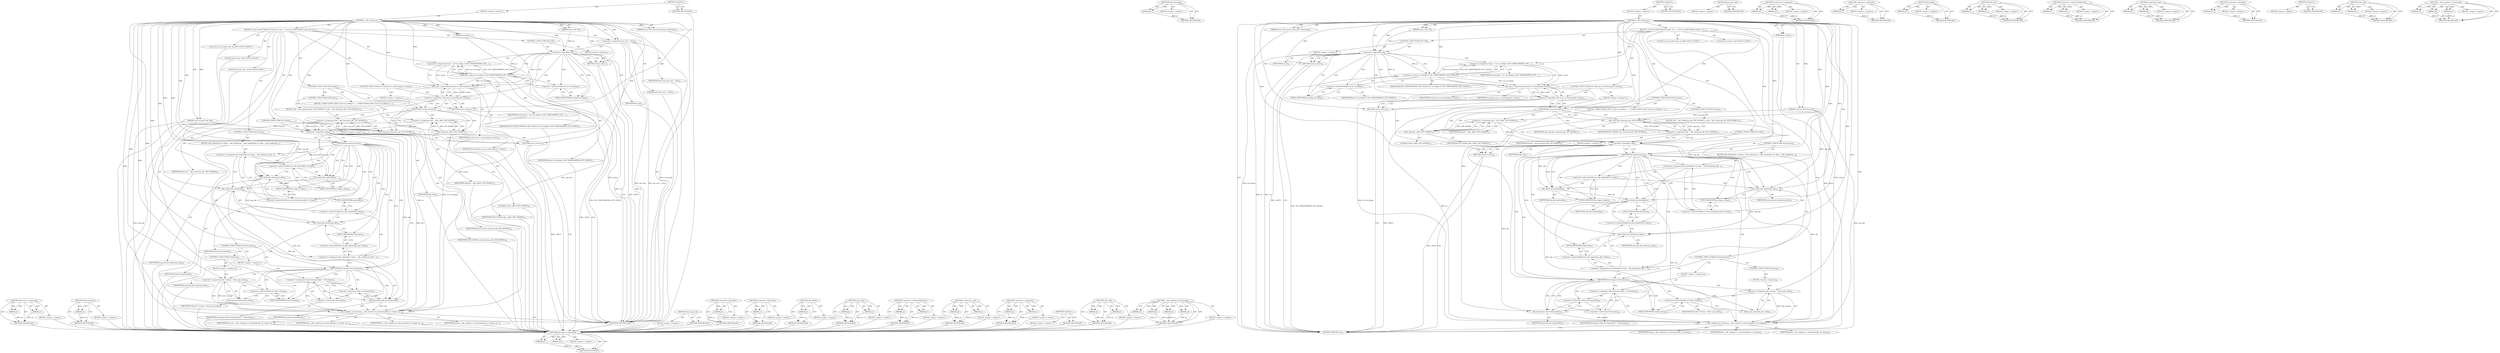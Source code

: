digraph "__skb_complete_tx_timestamp" {
vulnerable_140 [label=<(METHOD,skb_may_tx_timestamp)>];
vulnerable_141 [label=<(PARAM,p1)>];
vulnerable_142 [label=<(PARAM,p2)>];
vulnerable_143 [label=<(BLOCK,&lt;empty&gt;,&lt;empty&gt;)>];
vulnerable_144 [label=<(METHOD_RETURN,ANY)>];
vulnerable_163 [label=<(METHOD,skb_hwtstamps)>];
vulnerable_164 [label=<(PARAM,p1)>];
vulnerable_165 [label=<(BLOCK,&lt;empty&gt;,&lt;empty&gt;)>];
vulnerable_166 [label=<(METHOD_RETURN,ANY)>];
vulnerable_6 [label=<(METHOD,&lt;global&gt;)<SUB>1</SUB>>];
vulnerable_7 [label=<(BLOCK,&lt;empty&gt;,&lt;empty&gt;)<SUB>1</SUB>>];
vulnerable_8 [label=<(METHOD,__skb_tstamp_tx)<SUB>1</SUB>>];
vulnerable_9 [label=<(PARAM,struct sk_buff *orig_skb)<SUB>1</SUB>>];
vulnerable_10 [label=<(PARAM,struct skb_shared_hwtstamps *hwtstamps)<SUB>2</SUB>>];
vulnerable_11 [label=<(PARAM,struct sock *sk)<SUB>3</SUB>>];
vulnerable_12 [label=<(PARAM,int tstype)<SUB>3</SUB>>];
vulnerable_13 [label=<(BLOCK,{
 	struct sk_buff *skb;
	bool tsonly;
 
 	if (...,{
 	struct sk_buff *skb;
	bool tsonly;
 
 	if (...)<SUB>4</SUB>>];
vulnerable_14 [label="<(LOCAL,struct sk_buff* skb: sk_buff*)<SUB>5</SUB>>"];
vulnerable_15 [label="<(LOCAL,bool tsonly: bool)<SUB>6</SUB>>"];
vulnerable_16 [label=<(CONTROL_STRUCTURE,IF,if (!sk))<SUB>8</SUB>>];
vulnerable_17 [label=<(&lt;operator&gt;.logicalNot,!sk)<SUB>8</SUB>>];
vulnerable_18 [label=<(IDENTIFIER,sk,!sk)<SUB>8</SUB>>];
vulnerable_19 [label=<(BLOCK,&lt;empty&gt;,&lt;empty&gt;)<SUB>9</SUB>>];
vulnerable_20 [label=<(RETURN,return;,return;)<SUB>9</SUB>>];
vulnerable_21 [label=<(&lt;operator&gt;.assignment,tsonly = sk-&gt;sk_tsflags &amp; SOF_TIMESTAMPING_OPT_...)<SUB>11</SUB>>];
vulnerable_22 [label=<(IDENTIFIER,tsonly,tsonly = sk-&gt;sk_tsflags &amp; SOF_TIMESTAMPING_OPT_...)<SUB>11</SUB>>];
vulnerable_23 [label=<(&lt;operator&gt;.and,sk-&gt;sk_tsflags &amp; SOF_TIMESTAMPING_OPT_TSONLY)<SUB>11</SUB>>];
vulnerable_24 [label=<(&lt;operator&gt;.indirectFieldAccess,sk-&gt;sk_tsflags)<SUB>11</SUB>>];
vulnerable_25 [label=<(IDENTIFIER,sk,sk-&gt;sk_tsflags &amp; SOF_TIMESTAMPING_OPT_TSONLY)<SUB>11</SUB>>];
vulnerable_26 [label=<(FIELD_IDENTIFIER,sk_tsflags,sk_tsflags)<SUB>11</SUB>>];
vulnerable_27 [label=<(IDENTIFIER,SOF_TIMESTAMPING_OPT_TSONLY,sk-&gt;sk_tsflags &amp; SOF_TIMESTAMPING_OPT_TSONLY)<SUB>11</SUB>>];
vulnerable_28 [label=<(CONTROL_STRUCTURE,IF,if (!skb_may_tx_timestamp(sk, tsonly)))<SUB>12</SUB>>];
vulnerable_29 [label=<(&lt;operator&gt;.logicalNot,!skb_may_tx_timestamp(sk, tsonly))<SUB>12</SUB>>];
vulnerable_30 [label=<(skb_may_tx_timestamp,skb_may_tx_timestamp(sk, tsonly))<SUB>12</SUB>>];
vulnerable_31 [label=<(IDENTIFIER,sk,skb_may_tx_timestamp(sk, tsonly))<SUB>12</SUB>>];
vulnerable_32 [label=<(IDENTIFIER,tsonly,skb_may_tx_timestamp(sk, tsonly))<SUB>12</SUB>>];
vulnerable_33 [label=<(BLOCK,&lt;empty&gt;,&lt;empty&gt;)<SUB>13</SUB>>];
vulnerable_34 [label=<(RETURN,return;,return;)<SUB>13</SUB>>];
vulnerable_35 [label=<(CONTROL_STRUCTURE,IF,if (tsonly))<SUB>15</SUB>>];
vulnerable_36 [label=<(IDENTIFIER,tsonly,if (tsonly))<SUB>15</SUB>>];
vulnerable_37 [label=<(BLOCK,{
 #ifdef CONFIG_INET
 		if ((sk-&gt;sk_tsflags &amp; ...,{
 #ifdef CONFIG_INET
 		if ((sk-&gt;sk_tsflags &amp; ...)<SUB>15</SUB>>];
vulnerable_38 [label=<(&lt;operator&gt;.assignment,skb = alloc_skb(0, GFP_ATOMIC))<SUB>23</SUB>>];
vulnerable_39 [label=<(IDENTIFIER,skb,skb = alloc_skb(0, GFP_ATOMIC))<SUB>23</SUB>>];
vulnerable_40 [label=<(alloc_skb,alloc_skb(0, GFP_ATOMIC))<SUB>23</SUB>>];
vulnerable_41 [label=<(LITERAL,0,alloc_skb(0, GFP_ATOMIC))<SUB>23</SUB>>];
vulnerable_42 [label=<(IDENTIFIER,GFP_ATOMIC,alloc_skb(0, GFP_ATOMIC))<SUB>23</SUB>>];
vulnerable_43 [label=<(CONTROL_STRUCTURE,ELSE,else)<SUB>24</SUB>>];
vulnerable_44 [label=<(BLOCK,{
		skb = skb_clone(orig_skb, GFP_ATOMIC);
	},{
		skb = skb_clone(orig_skb, GFP_ATOMIC);
	})<SUB>24</SUB>>];
vulnerable_45 [label=<(&lt;operator&gt;.assignment,skb = skb_clone(orig_skb, GFP_ATOMIC))<SUB>25</SUB>>];
vulnerable_46 [label=<(IDENTIFIER,skb,skb = skb_clone(orig_skb, GFP_ATOMIC))<SUB>25</SUB>>];
vulnerable_47 [label=<(skb_clone,skb_clone(orig_skb, GFP_ATOMIC))<SUB>25</SUB>>];
vulnerable_48 [label=<(IDENTIFIER,orig_skb,skb_clone(orig_skb, GFP_ATOMIC))<SUB>25</SUB>>];
vulnerable_49 [label=<(IDENTIFIER,GFP_ATOMIC,skb_clone(orig_skb, GFP_ATOMIC))<SUB>25</SUB>>];
vulnerable_50 [label=<(CONTROL_STRUCTURE,IF,if (!skb))<SUB>27</SUB>>];
vulnerable_51 [label=<(&lt;operator&gt;.logicalNot,!skb)<SUB>27</SUB>>];
vulnerable_52 [label=<(IDENTIFIER,skb,!skb)<SUB>27</SUB>>];
vulnerable_53 [label=<(BLOCK,&lt;empty&gt;,&lt;empty&gt;)<SUB>28</SUB>>];
vulnerable_54 [label=<(RETURN,return;,return;)<SUB>28</SUB>>];
vulnerable_55 [label=<(CONTROL_STRUCTURE,IF,if (tsonly))<SUB>30</SUB>>];
vulnerable_56 [label=<(IDENTIFIER,tsonly,if (tsonly))<SUB>30</SUB>>];
vulnerable_57 [label=<(BLOCK,{
		skb_shinfo(skb)-&gt;tx_flags = skb_shinfo(orig...,{
		skb_shinfo(skb)-&gt;tx_flags = skb_shinfo(orig...)<SUB>30</SUB>>];
vulnerable_58 [label=<(&lt;operator&gt;.assignment,skb_shinfo(skb)-&gt;tx_flags = skb_shinfo(orig_skb...)<SUB>31</SUB>>];
vulnerable_59 [label=<(&lt;operator&gt;.indirectFieldAccess,skb_shinfo(skb)-&gt;tx_flags)<SUB>31</SUB>>];
vulnerable_60 [label=<(skb_shinfo,skb_shinfo(skb))<SUB>31</SUB>>];
vulnerable_61 [label=<(IDENTIFIER,skb,skb_shinfo(skb))<SUB>31</SUB>>];
vulnerable_62 [label=<(FIELD_IDENTIFIER,tx_flags,tx_flags)<SUB>31</SUB>>];
vulnerable_63 [label=<(&lt;operator&gt;.indirectFieldAccess,skb_shinfo(orig_skb)-&gt;tx_flags)<SUB>31</SUB>>];
vulnerable_64 [label=<(skb_shinfo,skb_shinfo(orig_skb))<SUB>31</SUB>>];
vulnerable_65 [label=<(IDENTIFIER,orig_skb,skb_shinfo(orig_skb))<SUB>31</SUB>>];
vulnerable_66 [label=<(FIELD_IDENTIFIER,tx_flags,tx_flags)<SUB>31</SUB>>];
vulnerable_67 [label=<(&lt;operator&gt;.assignment,skb_shinfo(skb)-&gt;tskey = skb_shinfo(orig_skb)-&gt;...)<SUB>32</SUB>>];
vulnerable_68 [label=<(&lt;operator&gt;.indirectFieldAccess,skb_shinfo(skb)-&gt;tskey)<SUB>32</SUB>>];
vulnerable_69 [label=<(skb_shinfo,skb_shinfo(skb))<SUB>32</SUB>>];
vulnerable_70 [label=<(IDENTIFIER,skb,skb_shinfo(skb))<SUB>32</SUB>>];
vulnerable_71 [label=<(FIELD_IDENTIFIER,tskey,tskey)<SUB>32</SUB>>];
vulnerable_72 [label=<(&lt;operator&gt;.indirectFieldAccess,skb_shinfo(orig_skb)-&gt;tskey)<SUB>32</SUB>>];
vulnerable_73 [label=<(skb_shinfo,skb_shinfo(orig_skb))<SUB>32</SUB>>];
vulnerable_74 [label=<(IDENTIFIER,orig_skb,skb_shinfo(orig_skb))<SUB>32</SUB>>];
vulnerable_75 [label=<(FIELD_IDENTIFIER,tskey,tskey)<SUB>32</SUB>>];
vulnerable_76 [label=<(CONTROL_STRUCTURE,IF,if (hwtstamps))<SUB>35</SUB>>];
vulnerable_77 [label=<(IDENTIFIER,hwtstamps,if (hwtstamps))<SUB>35</SUB>>];
vulnerable_78 [label=<(BLOCK,&lt;empty&gt;,&lt;empty&gt;)<SUB>36</SUB>>];
vulnerable_79 [label=<(&lt;operator&gt;.assignment,*skb_hwtstamps(skb) = *hwtstamps)<SUB>36</SUB>>];
vulnerable_80 [label=<(&lt;operator&gt;.indirection,*skb_hwtstamps(skb))<SUB>36</SUB>>];
vulnerable_81 [label=<(skb_hwtstamps,skb_hwtstamps(skb))<SUB>36</SUB>>];
vulnerable_82 [label=<(IDENTIFIER,skb,skb_hwtstamps(skb))<SUB>36</SUB>>];
vulnerable_83 [label=<(&lt;operator&gt;.indirection,*hwtstamps)<SUB>36</SUB>>];
vulnerable_84 [label=<(IDENTIFIER,hwtstamps,*skb_hwtstamps(skb) = *hwtstamps)<SUB>36</SUB>>];
vulnerable_85 [label=<(CONTROL_STRUCTURE,ELSE,else)<SUB>38</SUB>>];
vulnerable_86 [label=<(BLOCK,&lt;empty&gt;,&lt;empty&gt;)<SUB>38</SUB>>];
vulnerable_87 [label=<(&lt;operator&gt;.assignment,skb-&gt;tstamp = ktime_get_real())<SUB>38</SUB>>];
vulnerable_88 [label=<(&lt;operator&gt;.indirectFieldAccess,skb-&gt;tstamp)<SUB>38</SUB>>];
vulnerable_89 [label=<(IDENTIFIER,skb,skb-&gt;tstamp = ktime_get_real())<SUB>38</SUB>>];
vulnerable_90 [label=<(FIELD_IDENTIFIER,tstamp,tstamp)<SUB>38</SUB>>];
vulnerable_91 [label=<(ktime_get_real,ktime_get_real())<SUB>38</SUB>>];
vulnerable_92 [label=<(__skb_complete_tx_timestamp,__skb_complete_tx_timestamp(skb, sk, tstype))<SUB>40</SUB>>];
vulnerable_93 [label=<(IDENTIFIER,skb,__skb_complete_tx_timestamp(skb, sk, tstype))<SUB>40</SUB>>];
vulnerable_94 [label=<(IDENTIFIER,sk,__skb_complete_tx_timestamp(skb, sk, tstype))<SUB>40</SUB>>];
vulnerable_95 [label=<(IDENTIFIER,tstype,__skb_complete_tx_timestamp(skb, sk, tstype))<SUB>40</SUB>>];
vulnerable_96 [label=<(METHOD_RETURN,void)<SUB>1</SUB>>];
vulnerable_98 [label=<(METHOD_RETURN,ANY)<SUB>1</SUB>>];
vulnerable_167 [label=<(METHOD,ktime_get_real)>];
vulnerable_168 [label=<(BLOCK,&lt;empty&gt;,&lt;empty&gt;)>];
vulnerable_169 [label=<(METHOD_RETURN,ANY)>];
vulnerable_125 [label=<(METHOD,&lt;operator&gt;.assignment)>];
vulnerable_126 [label=<(PARAM,p1)>];
vulnerable_127 [label=<(PARAM,p2)>];
vulnerable_128 [label=<(BLOCK,&lt;empty&gt;,&lt;empty&gt;)>];
vulnerable_129 [label=<(METHOD_RETURN,ANY)>];
vulnerable_159 [label=<(METHOD,&lt;operator&gt;.indirection)>];
vulnerable_160 [label=<(PARAM,p1)>];
vulnerable_161 [label=<(BLOCK,&lt;empty&gt;,&lt;empty&gt;)>];
vulnerable_162 [label=<(METHOD_RETURN,ANY)>];
vulnerable_155 [label=<(METHOD,skb_shinfo)>];
vulnerable_156 [label=<(PARAM,p1)>];
vulnerable_157 [label=<(BLOCK,&lt;empty&gt;,&lt;empty&gt;)>];
vulnerable_158 [label=<(METHOD_RETURN,ANY)>];
vulnerable_150 [label=<(METHOD,skb_clone)>];
vulnerable_151 [label=<(PARAM,p1)>];
vulnerable_152 [label=<(PARAM,p2)>];
vulnerable_153 [label=<(BLOCK,&lt;empty&gt;,&lt;empty&gt;)>];
vulnerable_154 [label=<(METHOD_RETURN,ANY)>];
vulnerable_135 [label=<(METHOD,&lt;operator&gt;.indirectFieldAccess)>];
vulnerable_136 [label=<(PARAM,p1)>];
vulnerable_137 [label=<(PARAM,p2)>];
vulnerable_138 [label=<(BLOCK,&lt;empty&gt;,&lt;empty&gt;)>];
vulnerable_139 [label=<(METHOD_RETURN,ANY)>];
vulnerable_130 [label=<(METHOD,&lt;operator&gt;.and)>];
vulnerable_131 [label=<(PARAM,p1)>];
vulnerable_132 [label=<(PARAM,p2)>];
vulnerable_133 [label=<(BLOCK,&lt;empty&gt;,&lt;empty&gt;)>];
vulnerable_134 [label=<(METHOD_RETURN,ANY)>];
vulnerable_121 [label=<(METHOD,&lt;operator&gt;.logicalNot)>];
vulnerable_122 [label=<(PARAM,p1)>];
vulnerable_123 [label=<(BLOCK,&lt;empty&gt;,&lt;empty&gt;)>];
vulnerable_124 [label=<(METHOD_RETURN,ANY)>];
vulnerable_115 [label=<(METHOD,&lt;global&gt;)<SUB>1</SUB>>];
vulnerable_116 [label=<(BLOCK,&lt;empty&gt;,&lt;empty&gt;)>];
vulnerable_117 [label=<(METHOD_RETURN,ANY)>];
vulnerable_145 [label=<(METHOD,alloc_skb)>];
vulnerable_146 [label=<(PARAM,p1)>];
vulnerable_147 [label=<(PARAM,p2)>];
vulnerable_148 [label=<(BLOCK,&lt;empty&gt;,&lt;empty&gt;)>];
vulnerable_149 [label=<(METHOD_RETURN,ANY)>];
vulnerable_170 [label=<(METHOD,__skb_complete_tx_timestamp)>];
vulnerable_171 [label=<(PARAM,p1)>];
vulnerable_172 [label=<(PARAM,p2)>];
vulnerable_173 [label=<(PARAM,p3)>];
vulnerable_174 [label=<(BLOCK,&lt;empty&gt;,&lt;empty&gt;)>];
vulnerable_175 [label=<(METHOD_RETURN,ANY)>];
fixed_145 [label=<(METHOD,skb_may_tx_timestamp)>];
fixed_146 [label=<(PARAM,p1)>];
fixed_147 [label=<(PARAM,p2)>];
fixed_148 [label=<(BLOCK,&lt;empty&gt;,&lt;empty&gt;)>];
fixed_149 [label=<(METHOD_RETURN,ANY)>];
fixed_168 [label=<(METHOD,skb_hwtstamps)>];
fixed_169 [label=<(PARAM,p1)>];
fixed_170 [label=<(BLOCK,&lt;empty&gt;,&lt;empty&gt;)>];
fixed_171 [label=<(METHOD_RETURN,ANY)>];
fixed_6 [label=<(METHOD,&lt;global&gt;)<SUB>1</SUB>>];
fixed_7 [label=<(BLOCK,&lt;empty&gt;,&lt;empty&gt;)<SUB>1</SUB>>];
fixed_8 [label=<(METHOD,__skb_tstamp_tx)<SUB>1</SUB>>];
fixed_9 [label=<(PARAM,struct sk_buff *orig_skb)<SUB>1</SUB>>];
fixed_10 [label=<(PARAM,struct skb_shared_hwtstamps *hwtstamps)<SUB>2</SUB>>];
fixed_11 [label=<(PARAM,struct sock *sk)<SUB>3</SUB>>];
fixed_12 [label=<(PARAM,int tstype)<SUB>3</SUB>>];
fixed_13 [label=<(BLOCK,{
 	struct sk_buff *skb;
	bool tsonly, opt_stat...,{
 	struct sk_buff *skb;
	bool tsonly, opt_stat...)<SUB>4</SUB>>];
fixed_14 [label="<(LOCAL,struct sk_buff* skb: sk_buff*)<SUB>5</SUB>>"];
fixed_15 [label="<(LOCAL,bool tsonly: bool)<SUB>6</SUB>>"];
fixed_16 [label="<(LOCAL,bool opt_stats: bool)<SUB>6</SUB>>"];
fixed_17 [label=<(&lt;operator&gt;.assignment,opt_stats = false)<SUB>6</SUB>>];
fixed_18 [label=<(IDENTIFIER,opt_stats,opt_stats = false)<SUB>6</SUB>>];
fixed_19 [label=<(LITERAL,false,opt_stats = false)<SUB>6</SUB>>];
fixed_20 [label=<(CONTROL_STRUCTURE,IF,if (!sk))<SUB>8</SUB>>];
fixed_21 [label=<(&lt;operator&gt;.logicalNot,!sk)<SUB>8</SUB>>];
fixed_22 [label=<(IDENTIFIER,sk,!sk)<SUB>8</SUB>>];
fixed_23 [label=<(BLOCK,&lt;empty&gt;,&lt;empty&gt;)<SUB>9</SUB>>];
fixed_24 [label=<(RETURN,return;,return;)<SUB>9</SUB>>];
fixed_25 [label=<(&lt;operator&gt;.assignment,tsonly = sk-&gt;sk_tsflags &amp; SOF_TIMESTAMPING_OPT_...)<SUB>11</SUB>>];
fixed_26 [label=<(IDENTIFIER,tsonly,tsonly = sk-&gt;sk_tsflags &amp; SOF_TIMESTAMPING_OPT_...)<SUB>11</SUB>>];
fixed_27 [label=<(&lt;operator&gt;.and,sk-&gt;sk_tsflags &amp; SOF_TIMESTAMPING_OPT_TSONLY)<SUB>11</SUB>>];
fixed_28 [label=<(&lt;operator&gt;.indirectFieldAccess,sk-&gt;sk_tsflags)<SUB>11</SUB>>];
fixed_29 [label=<(IDENTIFIER,sk,sk-&gt;sk_tsflags &amp; SOF_TIMESTAMPING_OPT_TSONLY)<SUB>11</SUB>>];
fixed_30 [label=<(FIELD_IDENTIFIER,sk_tsflags,sk_tsflags)<SUB>11</SUB>>];
fixed_31 [label=<(IDENTIFIER,SOF_TIMESTAMPING_OPT_TSONLY,sk-&gt;sk_tsflags &amp; SOF_TIMESTAMPING_OPT_TSONLY)<SUB>11</SUB>>];
fixed_32 [label=<(CONTROL_STRUCTURE,IF,if (!skb_may_tx_timestamp(sk, tsonly)))<SUB>12</SUB>>];
fixed_33 [label=<(&lt;operator&gt;.logicalNot,!skb_may_tx_timestamp(sk, tsonly))<SUB>12</SUB>>];
fixed_34 [label=<(skb_may_tx_timestamp,skb_may_tx_timestamp(sk, tsonly))<SUB>12</SUB>>];
fixed_35 [label=<(IDENTIFIER,sk,skb_may_tx_timestamp(sk, tsonly))<SUB>12</SUB>>];
fixed_36 [label=<(IDENTIFIER,tsonly,skb_may_tx_timestamp(sk, tsonly))<SUB>12</SUB>>];
fixed_37 [label=<(BLOCK,&lt;empty&gt;,&lt;empty&gt;)<SUB>13</SUB>>];
fixed_38 [label=<(RETURN,return;,return;)<SUB>13</SUB>>];
fixed_39 [label=<(CONTROL_STRUCTURE,IF,if (tsonly))<SUB>15</SUB>>];
fixed_40 [label=<(IDENTIFIER,tsonly,if (tsonly))<SUB>15</SUB>>];
fixed_41 [label=<(BLOCK,{
 #ifdef CONFIG_INET
 		if ((sk-&gt;sk_tsflags &amp; ...,{
 #ifdef CONFIG_INET
 		if ((sk-&gt;sk_tsflags &amp; ...)<SUB>15</SUB>>];
fixed_42 [label=<(&lt;operator&gt;.assignment,skb = alloc_skb(0, GFP_ATOMIC))<SUB>24</SUB>>];
fixed_43 [label=<(IDENTIFIER,skb,skb = alloc_skb(0, GFP_ATOMIC))<SUB>24</SUB>>];
fixed_44 [label=<(alloc_skb,alloc_skb(0, GFP_ATOMIC))<SUB>24</SUB>>];
fixed_45 [label=<(LITERAL,0,alloc_skb(0, GFP_ATOMIC))<SUB>24</SUB>>];
fixed_46 [label=<(IDENTIFIER,GFP_ATOMIC,alloc_skb(0, GFP_ATOMIC))<SUB>24</SUB>>];
fixed_47 [label=<(CONTROL_STRUCTURE,ELSE,else)<SUB>25</SUB>>];
fixed_48 [label=<(BLOCK,{
		skb = skb_clone(orig_skb, GFP_ATOMIC);
	},{
		skb = skb_clone(orig_skb, GFP_ATOMIC);
	})<SUB>25</SUB>>];
fixed_49 [label=<(&lt;operator&gt;.assignment,skb = skb_clone(orig_skb, GFP_ATOMIC))<SUB>26</SUB>>];
fixed_50 [label=<(IDENTIFIER,skb,skb = skb_clone(orig_skb, GFP_ATOMIC))<SUB>26</SUB>>];
fixed_51 [label=<(skb_clone,skb_clone(orig_skb, GFP_ATOMIC))<SUB>26</SUB>>];
fixed_52 [label=<(IDENTIFIER,orig_skb,skb_clone(orig_skb, GFP_ATOMIC))<SUB>26</SUB>>];
fixed_53 [label=<(IDENTIFIER,GFP_ATOMIC,skb_clone(orig_skb, GFP_ATOMIC))<SUB>26</SUB>>];
fixed_54 [label=<(CONTROL_STRUCTURE,IF,if (!skb))<SUB>28</SUB>>];
fixed_55 [label=<(&lt;operator&gt;.logicalNot,!skb)<SUB>28</SUB>>];
fixed_56 [label=<(IDENTIFIER,skb,!skb)<SUB>28</SUB>>];
fixed_57 [label=<(BLOCK,&lt;empty&gt;,&lt;empty&gt;)<SUB>29</SUB>>];
fixed_58 [label=<(RETURN,return;,return;)<SUB>29</SUB>>];
fixed_59 [label=<(CONTROL_STRUCTURE,IF,if (tsonly))<SUB>31</SUB>>];
fixed_60 [label=<(IDENTIFIER,tsonly,if (tsonly))<SUB>31</SUB>>];
fixed_61 [label=<(BLOCK,{
		skb_shinfo(skb)-&gt;tx_flags = skb_shinfo(orig...,{
		skb_shinfo(skb)-&gt;tx_flags = skb_shinfo(orig...)<SUB>31</SUB>>];
fixed_62 [label=<(&lt;operator&gt;.assignment,skb_shinfo(skb)-&gt;tx_flags = skb_shinfo(orig_skb...)<SUB>32</SUB>>];
fixed_63 [label=<(&lt;operator&gt;.indirectFieldAccess,skb_shinfo(skb)-&gt;tx_flags)<SUB>32</SUB>>];
fixed_64 [label=<(skb_shinfo,skb_shinfo(skb))<SUB>32</SUB>>];
fixed_65 [label=<(IDENTIFIER,skb,skb_shinfo(skb))<SUB>32</SUB>>];
fixed_66 [label=<(FIELD_IDENTIFIER,tx_flags,tx_flags)<SUB>32</SUB>>];
fixed_67 [label=<(&lt;operator&gt;.indirectFieldAccess,skb_shinfo(orig_skb)-&gt;tx_flags)<SUB>32</SUB>>];
fixed_68 [label=<(skb_shinfo,skb_shinfo(orig_skb))<SUB>32</SUB>>];
fixed_69 [label=<(IDENTIFIER,orig_skb,skb_shinfo(orig_skb))<SUB>32</SUB>>];
fixed_70 [label=<(FIELD_IDENTIFIER,tx_flags,tx_flags)<SUB>32</SUB>>];
fixed_71 [label=<(&lt;operator&gt;.assignment,skb_shinfo(skb)-&gt;tskey = skb_shinfo(orig_skb)-&gt;...)<SUB>33</SUB>>];
fixed_72 [label=<(&lt;operator&gt;.indirectFieldAccess,skb_shinfo(skb)-&gt;tskey)<SUB>33</SUB>>];
fixed_73 [label=<(skb_shinfo,skb_shinfo(skb))<SUB>33</SUB>>];
fixed_74 [label=<(IDENTIFIER,skb,skb_shinfo(skb))<SUB>33</SUB>>];
fixed_75 [label=<(FIELD_IDENTIFIER,tskey,tskey)<SUB>33</SUB>>];
fixed_76 [label=<(&lt;operator&gt;.indirectFieldAccess,skb_shinfo(orig_skb)-&gt;tskey)<SUB>33</SUB>>];
fixed_77 [label=<(skb_shinfo,skb_shinfo(orig_skb))<SUB>33</SUB>>];
fixed_78 [label=<(IDENTIFIER,orig_skb,skb_shinfo(orig_skb))<SUB>33</SUB>>];
fixed_79 [label=<(FIELD_IDENTIFIER,tskey,tskey)<SUB>33</SUB>>];
fixed_80 [label=<(CONTROL_STRUCTURE,IF,if (hwtstamps))<SUB>36</SUB>>];
fixed_81 [label=<(IDENTIFIER,hwtstamps,if (hwtstamps))<SUB>36</SUB>>];
fixed_82 [label=<(BLOCK,&lt;empty&gt;,&lt;empty&gt;)<SUB>37</SUB>>];
fixed_83 [label=<(&lt;operator&gt;.assignment,*skb_hwtstamps(skb) = *hwtstamps)<SUB>37</SUB>>];
fixed_84 [label=<(&lt;operator&gt;.indirection,*skb_hwtstamps(skb))<SUB>37</SUB>>];
fixed_85 [label=<(skb_hwtstamps,skb_hwtstamps(skb))<SUB>37</SUB>>];
fixed_86 [label=<(IDENTIFIER,skb,skb_hwtstamps(skb))<SUB>37</SUB>>];
fixed_87 [label=<(&lt;operator&gt;.indirection,*hwtstamps)<SUB>37</SUB>>];
fixed_88 [label=<(IDENTIFIER,hwtstamps,*skb_hwtstamps(skb) = *hwtstamps)<SUB>37</SUB>>];
fixed_89 [label=<(CONTROL_STRUCTURE,ELSE,else)<SUB>39</SUB>>];
fixed_90 [label=<(BLOCK,&lt;empty&gt;,&lt;empty&gt;)<SUB>39</SUB>>];
fixed_91 [label=<(&lt;operator&gt;.assignment,skb-&gt;tstamp = ktime_get_real())<SUB>39</SUB>>];
fixed_92 [label=<(&lt;operator&gt;.indirectFieldAccess,skb-&gt;tstamp)<SUB>39</SUB>>];
fixed_93 [label=<(IDENTIFIER,skb,skb-&gt;tstamp = ktime_get_real())<SUB>39</SUB>>];
fixed_94 [label=<(FIELD_IDENTIFIER,tstamp,tstamp)<SUB>39</SUB>>];
fixed_95 [label=<(ktime_get_real,ktime_get_real())<SUB>39</SUB>>];
fixed_96 [label=<(__skb_complete_tx_timestamp,__skb_complete_tx_timestamp(skb, sk, tstype, op...)<SUB>41</SUB>>];
fixed_97 [label=<(IDENTIFIER,skb,__skb_complete_tx_timestamp(skb, sk, tstype, op...)<SUB>41</SUB>>];
fixed_98 [label=<(IDENTIFIER,sk,__skb_complete_tx_timestamp(skb, sk, tstype, op...)<SUB>41</SUB>>];
fixed_99 [label=<(IDENTIFIER,tstype,__skb_complete_tx_timestamp(skb, sk, tstype, op...)<SUB>41</SUB>>];
fixed_100 [label=<(IDENTIFIER,opt_stats,__skb_complete_tx_timestamp(skb, sk, tstype, op...)<SUB>41</SUB>>];
fixed_101 [label=<(METHOD_RETURN,void)<SUB>1</SUB>>];
fixed_103 [label=<(METHOD_RETURN,ANY)<SUB>1</SUB>>];
fixed_172 [label=<(METHOD,ktime_get_real)>];
fixed_173 [label=<(BLOCK,&lt;empty&gt;,&lt;empty&gt;)>];
fixed_174 [label=<(METHOD_RETURN,ANY)>];
fixed_131 [label=<(METHOD,&lt;operator&gt;.logicalNot)>];
fixed_132 [label=<(PARAM,p1)>];
fixed_133 [label=<(BLOCK,&lt;empty&gt;,&lt;empty&gt;)>];
fixed_134 [label=<(METHOD_RETURN,ANY)>];
fixed_164 [label=<(METHOD,&lt;operator&gt;.indirection)>];
fixed_165 [label=<(PARAM,p1)>];
fixed_166 [label=<(BLOCK,&lt;empty&gt;,&lt;empty&gt;)>];
fixed_167 [label=<(METHOD_RETURN,ANY)>];
fixed_160 [label=<(METHOD,skb_shinfo)>];
fixed_161 [label=<(PARAM,p1)>];
fixed_162 [label=<(BLOCK,&lt;empty&gt;,&lt;empty&gt;)>];
fixed_163 [label=<(METHOD_RETURN,ANY)>];
fixed_155 [label=<(METHOD,skb_clone)>];
fixed_156 [label=<(PARAM,p1)>];
fixed_157 [label=<(PARAM,p2)>];
fixed_158 [label=<(BLOCK,&lt;empty&gt;,&lt;empty&gt;)>];
fixed_159 [label=<(METHOD_RETURN,ANY)>];
fixed_140 [label=<(METHOD,&lt;operator&gt;.indirectFieldAccess)>];
fixed_141 [label=<(PARAM,p1)>];
fixed_142 [label=<(PARAM,p2)>];
fixed_143 [label=<(BLOCK,&lt;empty&gt;,&lt;empty&gt;)>];
fixed_144 [label=<(METHOD_RETURN,ANY)>];
fixed_135 [label=<(METHOD,&lt;operator&gt;.and)>];
fixed_136 [label=<(PARAM,p1)>];
fixed_137 [label=<(PARAM,p2)>];
fixed_138 [label=<(BLOCK,&lt;empty&gt;,&lt;empty&gt;)>];
fixed_139 [label=<(METHOD_RETURN,ANY)>];
fixed_126 [label=<(METHOD,&lt;operator&gt;.assignment)>];
fixed_127 [label=<(PARAM,p1)>];
fixed_128 [label=<(PARAM,p2)>];
fixed_129 [label=<(BLOCK,&lt;empty&gt;,&lt;empty&gt;)>];
fixed_130 [label=<(METHOD_RETURN,ANY)>];
fixed_120 [label=<(METHOD,&lt;global&gt;)<SUB>1</SUB>>];
fixed_121 [label=<(BLOCK,&lt;empty&gt;,&lt;empty&gt;)>];
fixed_122 [label=<(METHOD_RETURN,ANY)>];
fixed_150 [label=<(METHOD,alloc_skb)>];
fixed_151 [label=<(PARAM,p1)>];
fixed_152 [label=<(PARAM,p2)>];
fixed_153 [label=<(BLOCK,&lt;empty&gt;,&lt;empty&gt;)>];
fixed_154 [label=<(METHOD_RETURN,ANY)>];
fixed_175 [label=<(METHOD,__skb_complete_tx_timestamp)>];
fixed_176 [label=<(PARAM,p1)>];
fixed_177 [label=<(PARAM,p2)>];
fixed_178 [label=<(PARAM,p3)>];
fixed_179 [label=<(PARAM,p4)>];
fixed_180 [label=<(BLOCK,&lt;empty&gt;,&lt;empty&gt;)>];
fixed_181 [label=<(METHOD_RETURN,ANY)>];
vulnerable_140 -> vulnerable_141  [key=0, label="AST: "];
vulnerable_140 -> vulnerable_141  [key=1, label="DDG: "];
vulnerable_140 -> vulnerable_143  [key=0, label="AST: "];
vulnerable_140 -> vulnerable_142  [key=0, label="AST: "];
vulnerable_140 -> vulnerable_142  [key=1, label="DDG: "];
vulnerable_140 -> vulnerable_144  [key=0, label="AST: "];
vulnerable_140 -> vulnerable_144  [key=1, label="CFG: "];
vulnerable_141 -> vulnerable_144  [key=0, label="DDG: p1"];
vulnerable_142 -> vulnerable_144  [key=0, label="DDG: p2"];
vulnerable_163 -> vulnerable_164  [key=0, label="AST: "];
vulnerable_163 -> vulnerable_164  [key=1, label="DDG: "];
vulnerable_163 -> vulnerable_165  [key=0, label="AST: "];
vulnerable_163 -> vulnerable_166  [key=0, label="AST: "];
vulnerable_163 -> vulnerable_166  [key=1, label="CFG: "];
vulnerable_164 -> vulnerable_166  [key=0, label="DDG: p1"];
vulnerable_6 -> vulnerable_7  [key=0, label="AST: "];
vulnerable_6 -> vulnerable_98  [key=0, label="AST: "];
vulnerable_6 -> vulnerable_98  [key=1, label="CFG: "];
vulnerable_7 -> vulnerable_8  [key=0, label="AST: "];
vulnerable_8 -> vulnerable_9  [key=0, label="AST: "];
vulnerable_8 -> vulnerable_9  [key=1, label="DDG: "];
vulnerable_8 -> vulnerable_10  [key=0, label="AST: "];
vulnerable_8 -> vulnerable_10  [key=1, label="DDG: "];
vulnerable_8 -> vulnerable_11  [key=0, label="AST: "];
vulnerable_8 -> vulnerable_11  [key=1, label="DDG: "];
vulnerable_8 -> vulnerable_12  [key=0, label="AST: "];
vulnerable_8 -> vulnerable_12  [key=1, label="DDG: "];
vulnerable_8 -> vulnerable_13  [key=0, label="AST: "];
vulnerable_8 -> vulnerable_96  [key=0, label="AST: "];
vulnerable_8 -> vulnerable_17  [key=0, label="CFG: "];
vulnerable_8 -> vulnerable_17  [key=1, label="DDG: "];
vulnerable_8 -> vulnerable_36  [key=0, label="DDG: "];
vulnerable_8 -> vulnerable_56  [key=0, label="DDG: "];
vulnerable_8 -> vulnerable_77  [key=0, label="DDG: "];
vulnerable_8 -> vulnerable_92  [key=0, label="DDG: "];
vulnerable_8 -> vulnerable_20  [key=0, label="DDG: "];
vulnerable_8 -> vulnerable_23  [key=0, label="DDG: "];
vulnerable_8 -> vulnerable_34  [key=0, label="DDG: "];
vulnerable_8 -> vulnerable_51  [key=0, label="DDG: "];
vulnerable_8 -> vulnerable_54  [key=0, label="DDG: "];
vulnerable_8 -> vulnerable_30  [key=0, label="DDG: "];
vulnerable_8 -> vulnerable_87  [key=0, label="DDG: "];
vulnerable_8 -> vulnerable_40  [key=0, label="DDG: "];
vulnerable_8 -> vulnerable_47  [key=0, label="DDG: "];
vulnerable_8 -> vulnerable_60  [key=0, label="DDG: "];
vulnerable_8 -> vulnerable_64  [key=0, label="DDG: "];
vulnerable_8 -> vulnerable_69  [key=0, label="DDG: "];
vulnerable_8 -> vulnerable_73  [key=0, label="DDG: "];
vulnerable_8 -> vulnerable_81  [key=0, label="DDG: "];
vulnerable_9 -> vulnerable_96  [key=0, label="DDG: orig_skb"];
vulnerable_9 -> vulnerable_47  [key=0, label="DDG: orig_skb"];
vulnerable_9 -> vulnerable_64  [key=0, label="DDG: orig_skb"];
vulnerable_10 -> vulnerable_96  [key=0, label="DDG: hwtstamps"];
vulnerable_11 -> vulnerable_17  [key=0, label="DDG: sk"];
vulnerable_12 -> vulnerable_96  [key=0, label="DDG: tstype"];
vulnerable_12 -> vulnerable_92  [key=0, label="DDG: tstype"];
vulnerable_13 -> vulnerable_14  [key=0, label="AST: "];
vulnerable_13 -> vulnerable_15  [key=0, label="AST: "];
vulnerable_13 -> vulnerable_16  [key=0, label="AST: "];
vulnerable_13 -> vulnerable_21  [key=0, label="AST: "];
vulnerable_13 -> vulnerable_28  [key=0, label="AST: "];
vulnerable_13 -> vulnerable_35  [key=0, label="AST: "];
vulnerable_13 -> vulnerable_50  [key=0, label="AST: "];
vulnerable_13 -> vulnerable_55  [key=0, label="AST: "];
vulnerable_13 -> vulnerable_76  [key=0, label="AST: "];
vulnerable_13 -> vulnerable_92  [key=0, label="AST: "];
vulnerable_16 -> vulnerable_17  [key=0, label="AST: "];
vulnerable_16 -> vulnerable_19  [key=0, label="AST: "];
vulnerable_17 -> vulnerable_18  [key=0, label="AST: "];
vulnerable_17 -> vulnerable_20  [key=0, label="CFG: "];
vulnerable_17 -> vulnerable_20  [key=1, label="CDG: "];
vulnerable_17 -> vulnerable_26  [key=0, label="CFG: "];
vulnerable_17 -> vulnerable_26  [key=1, label="CDG: "];
vulnerable_17 -> vulnerable_96  [key=0, label="DDG: sk"];
vulnerable_17 -> vulnerable_96  [key=1, label="DDG: !sk"];
vulnerable_17 -> vulnerable_23  [key=0, label="DDG: sk"];
vulnerable_17 -> vulnerable_23  [key=1, label="CDG: "];
vulnerable_17 -> vulnerable_30  [key=0, label="DDG: sk"];
vulnerable_17 -> vulnerable_30  [key=1, label="CDG: "];
vulnerable_17 -> vulnerable_21  [key=0, label="CDG: "];
vulnerable_17 -> vulnerable_29  [key=0, label="CDG: "];
vulnerable_17 -> vulnerable_24  [key=0, label="CDG: "];
vulnerable_19 -> vulnerable_20  [key=0, label="AST: "];
vulnerable_20 -> vulnerable_96  [key=0, label="CFG: "];
vulnerable_20 -> vulnerable_96  [key=1, label="DDG: &lt;RET&gt;"];
vulnerable_21 -> vulnerable_22  [key=0, label="AST: "];
vulnerable_21 -> vulnerable_23  [key=0, label="AST: "];
vulnerable_21 -> vulnerable_30  [key=0, label="CFG: "];
vulnerable_21 -> vulnerable_30  [key=1, label="DDG: tsonly"];
vulnerable_23 -> vulnerable_24  [key=0, label="AST: "];
vulnerable_23 -> vulnerable_27  [key=0, label="AST: "];
vulnerable_23 -> vulnerable_21  [key=0, label="CFG: "];
vulnerable_23 -> vulnerable_21  [key=1, label="DDG: sk-&gt;sk_tsflags"];
vulnerable_23 -> vulnerable_21  [key=2, label="DDG: SOF_TIMESTAMPING_OPT_TSONLY"];
vulnerable_23 -> vulnerable_96  [key=0, label="DDG: SOF_TIMESTAMPING_OPT_TSONLY"];
vulnerable_23 -> vulnerable_92  [key=0, label="DDG: sk-&gt;sk_tsflags"];
vulnerable_23 -> vulnerable_30  [key=0, label="DDG: sk-&gt;sk_tsflags"];
vulnerable_24 -> vulnerable_25  [key=0, label="AST: "];
vulnerable_24 -> vulnerable_26  [key=0, label="AST: "];
vulnerable_24 -> vulnerable_23  [key=0, label="CFG: "];
vulnerable_26 -> vulnerable_24  [key=0, label="CFG: "];
vulnerable_28 -> vulnerable_29  [key=0, label="AST: "];
vulnerable_28 -> vulnerable_33  [key=0, label="AST: "];
vulnerable_29 -> vulnerable_30  [key=0, label="AST: "];
vulnerable_29 -> vulnerable_34  [key=0, label="CFG: "];
vulnerable_29 -> vulnerable_34  [key=1, label="CDG: "];
vulnerable_29 -> vulnerable_36  [key=0, label="CFG: "];
vulnerable_29 -> vulnerable_36  [key=1, label="CDG: "];
vulnerable_29 -> vulnerable_51  [key=0, label="CDG: "];
vulnerable_30 -> vulnerable_31  [key=0, label="AST: "];
vulnerable_30 -> vulnerable_32  [key=0, label="AST: "];
vulnerable_30 -> vulnerable_29  [key=0, label="CFG: "];
vulnerable_30 -> vulnerable_29  [key=1, label="DDG: sk"];
vulnerable_30 -> vulnerable_29  [key=2, label="DDG: tsonly"];
vulnerable_30 -> vulnerable_92  [key=0, label="DDG: sk"];
vulnerable_33 -> vulnerable_34  [key=0, label="AST: "];
vulnerable_34 -> vulnerable_96  [key=0, label="CFG: "];
vulnerable_34 -> vulnerable_96  [key=1, label="DDG: &lt;RET&gt;"];
vulnerable_35 -> vulnerable_36  [key=0, label="AST: "];
vulnerable_35 -> vulnerable_37  [key=0, label="AST: "];
vulnerable_35 -> vulnerable_43  [key=0, label="AST: "];
vulnerable_36 -> vulnerable_40  [key=0, label="CFG: "];
vulnerable_36 -> vulnerable_40  [key=1, label="CDG: "];
vulnerable_36 -> vulnerable_47  [key=0, label="CFG: "];
vulnerable_36 -> vulnerable_47  [key=1, label="CDG: "];
vulnerable_36 -> vulnerable_38  [key=0, label="CDG: "];
vulnerable_36 -> vulnerable_45  [key=0, label="CDG: "];
vulnerable_37 -> vulnerable_38  [key=0, label="AST: "];
vulnerable_38 -> vulnerable_39  [key=0, label="AST: "];
vulnerable_38 -> vulnerable_40  [key=0, label="AST: "];
vulnerable_38 -> vulnerable_51  [key=0, label="CFG: "];
vulnerable_38 -> vulnerable_51  [key=1, label="DDG: skb"];
vulnerable_40 -> vulnerable_41  [key=0, label="AST: "];
vulnerable_40 -> vulnerable_42  [key=0, label="AST: "];
vulnerable_40 -> vulnerable_38  [key=0, label="CFG: "];
vulnerable_40 -> vulnerable_38  [key=1, label="DDG: 0"];
vulnerable_40 -> vulnerable_38  [key=2, label="DDG: GFP_ATOMIC"];
vulnerable_43 -> vulnerable_44  [key=0, label="AST: "];
vulnerable_44 -> vulnerable_45  [key=0, label="AST: "];
vulnerable_45 -> vulnerable_46  [key=0, label="AST: "];
vulnerable_45 -> vulnerable_47  [key=0, label="AST: "];
vulnerable_45 -> vulnerable_51  [key=0, label="CFG: "];
vulnerable_45 -> vulnerable_51  [key=1, label="DDG: skb"];
vulnerable_47 -> vulnerable_48  [key=0, label="AST: "];
vulnerable_47 -> vulnerable_49  [key=0, label="AST: "];
vulnerable_47 -> vulnerable_45  [key=0, label="CFG: "];
vulnerable_47 -> vulnerable_45  [key=1, label="DDG: orig_skb"];
vulnerable_47 -> vulnerable_45  [key=2, label="DDG: GFP_ATOMIC"];
vulnerable_47 -> vulnerable_64  [key=0, label="DDG: orig_skb"];
vulnerable_50 -> vulnerable_51  [key=0, label="AST: "];
vulnerable_50 -> vulnerable_53  [key=0, label="AST: "];
vulnerable_51 -> vulnerable_52  [key=0, label="AST: "];
vulnerable_51 -> vulnerable_54  [key=0, label="CFG: "];
vulnerable_51 -> vulnerable_54  [key=1, label="CDG: "];
vulnerable_51 -> vulnerable_56  [key=0, label="CFG: "];
vulnerable_51 -> vulnerable_56  [key=1, label="CDG: "];
vulnerable_51 -> vulnerable_92  [key=0, label="DDG: skb"];
vulnerable_51 -> vulnerable_92  [key=1, label="CDG: "];
vulnerable_51 -> vulnerable_60  [key=0, label="DDG: skb"];
vulnerable_51 -> vulnerable_81  [key=0, label="DDG: skb"];
vulnerable_51 -> vulnerable_77  [key=0, label="CDG: "];
vulnerable_53 -> vulnerable_54  [key=0, label="AST: "];
vulnerable_54 -> vulnerable_96  [key=0, label="CFG: "];
vulnerable_54 -> vulnerable_96  [key=1, label="DDG: &lt;RET&gt;"];
vulnerable_55 -> vulnerable_56  [key=0, label="AST: "];
vulnerable_55 -> vulnerable_57  [key=0, label="AST: "];
vulnerable_56 -> vulnerable_77  [key=0, label="CFG: "];
vulnerable_56 -> vulnerable_60  [key=0, label="CFG: "];
vulnerable_56 -> vulnerable_60  [key=1, label="CDG: "];
vulnerable_56 -> vulnerable_68  [key=0, label="CDG: "];
vulnerable_56 -> vulnerable_73  [key=0, label="CDG: "];
vulnerable_56 -> vulnerable_64  [key=0, label="CDG: "];
vulnerable_56 -> vulnerable_66  [key=0, label="CDG: "];
vulnerable_56 -> vulnerable_75  [key=0, label="CDG: "];
vulnerable_56 -> vulnerable_72  [key=0, label="CDG: "];
vulnerable_56 -> vulnerable_69  [key=0, label="CDG: "];
vulnerable_56 -> vulnerable_67  [key=0, label="CDG: "];
vulnerable_56 -> vulnerable_59  [key=0, label="CDG: "];
vulnerable_56 -> vulnerable_58  [key=0, label="CDG: "];
vulnerable_56 -> vulnerable_71  [key=0, label="CDG: "];
vulnerable_56 -> vulnerable_63  [key=0, label="CDG: "];
vulnerable_56 -> vulnerable_62  [key=0, label="CDG: "];
vulnerable_57 -> vulnerable_58  [key=0, label="AST: "];
vulnerable_57 -> vulnerable_67  [key=0, label="AST: "];
vulnerable_58 -> vulnerable_59  [key=0, label="AST: "];
vulnerable_58 -> vulnerable_63  [key=0, label="AST: "];
vulnerable_58 -> vulnerable_69  [key=0, label="CFG: "];
vulnerable_59 -> vulnerable_60  [key=0, label="AST: "];
vulnerable_59 -> vulnerable_62  [key=0, label="AST: "];
vulnerable_59 -> vulnerable_64  [key=0, label="CFG: "];
vulnerable_60 -> vulnerable_61  [key=0, label="AST: "];
vulnerable_60 -> vulnerable_62  [key=0, label="CFG: "];
vulnerable_60 -> vulnerable_69  [key=0, label="DDG: skb"];
vulnerable_62 -> vulnerable_59  [key=0, label="CFG: "];
vulnerable_63 -> vulnerable_64  [key=0, label="AST: "];
vulnerable_63 -> vulnerable_66  [key=0, label="AST: "];
vulnerable_63 -> vulnerable_58  [key=0, label="CFG: "];
vulnerable_64 -> vulnerable_65  [key=0, label="AST: "];
vulnerable_64 -> vulnerable_66  [key=0, label="CFG: "];
vulnerable_64 -> vulnerable_73  [key=0, label="DDG: orig_skb"];
vulnerable_66 -> vulnerable_63  [key=0, label="CFG: "];
vulnerable_67 -> vulnerable_68  [key=0, label="AST: "];
vulnerable_67 -> vulnerable_72  [key=0, label="AST: "];
vulnerable_67 -> vulnerable_77  [key=0, label="CFG: "];
vulnerable_68 -> vulnerable_69  [key=0, label="AST: "];
vulnerable_68 -> vulnerable_71  [key=0, label="AST: "];
vulnerable_68 -> vulnerable_73  [key=0, label="CFG: "];
vulnerable_69 -> vulnerable_70  [key=0, label="AST: "];
vulnerable_69 -> vulnerable_71  [key=0, label="CFG: "];
vulnerable_69 -> vulnerable_92  [key=0, label="DDG: skb"];
vulnerable_69 -> vulnerable_81  [key=0, label="DDG: skb"];
vulnerable_71 -> vulnerable_68  [key=0, label="CFG: "];
vulnerable_72 -> vulnerable_73  [key=0, label="AST: "];
vulnerable_72 -> vulnerable_75  [key=0, label="AST: "];
vulnerable_72 -> vulnerable_67  [key=0, label="CFG: "];
vulnerable_73 -> vulnerable_74  [key=0, label="AST: "];
vulnerable_73 -> vulnerable_75  [key=0, label="CFG: "];
vulnerable_75 -> vulnerable_72  [key=0, label="CFG: "];
vulnerable_76 -> vulnerable_77  [key=0, label="AST: "];
vulnerable_76 -> vulnerable_78  [key=0, label="AST: "];
vulnerable_76 -> vulnerable_85  [key=0, label="AST: "];
vulnerable_77 -> vulnerable_81  [key=0, label="CFG: "];
vulnerable_77 -> vulnerable_81  [key=1, label="CDG: "];
vulnerable_77 -> vulnerable_90  [key=0, label="CFG: "];
vulnerable_77 -> vulnerable_90  [key=1, label="CDG: "];
vulnerable_77 -> vulnerable_87  [key=0, label="CDG: "];
vulnerable_77 -> vulnerable_91  [key=0, label="CDG: "];
vulnerable_77 -> vulnerable_79  [key=0, label="CDG: "];
vulnerable_77 -> vulnerable_80  [key=0, label="CDG: "];
vulnerable_77 -> vulnerable_83  [key=0, label="CDG: "];
vulnerable_77 -> vulnerable_88  [key=0, label="CDG: "];
vulnerable_78 -> vulnerable_79  [key=0, label="AST: "];
vulnerable_79 -> vulnerable_80  [key=0, label="AST: "];
vulnerable_79 -> vulnerable_83  [key=0, label="AST: "];
vulnerable_79 -> vulnerable_92  [key=0, label="CFG: "];
vulnerable_80 -> vulnerable_81  [key=0, label="AST: "];
vulnerable_80 -> vulnerable_83  [key=0, label="CFG: "];
vulnerable_81 -> vulnerable_82  [key=0, label="AST: "];
vulnerable_81 -> vulnerable_80  [key=0, label="CFG: "];
vulnerable_81 -> vulnerable_92  [key=0, label="DDG: skb"];
vulnerable_83 -> vulnerable_84  [key=0, label="AST: "];
vulnerable_83 -> vulnerable_79  [key=0, label="CFG: "];
vulnerable_85 -> vulnerable_86  [key=0, label="AST: "];
vulnerable_86 -> vulnerable_87  [key=0, label="AST: "];
vulnerable_87 -> vulnerable_88  [key=0, label="AST: "];
vulnerable_87 -> vulnerable_91  [key=0, label="AST: "];
vulnerable_87 -> vulnerable_92  [key=0, label="CFG: "];
vulnerable_87 -> vulnerable_92  [key=1, label="DDG: skb-&gt;tstamp"];
vulnerable_88 -> vulnerable_89  [key=0, label="AST: "];
vulnerable_88 -> vulnerable_90  [key=0, label="AST: "];
vulnerable_88 -> vulnerable_91  [key=0, label="CFG: "];
vulnerable_90 -> vulnerable_88  [key=0, label="CFG: "];
vulnerable_91 -> vulnerable_87  [key=0, label="CFG: "];
vulnerable_92 -> vulnerable_93  [key=0, label="AST: "];
vulnerable_92 -> vulnerable_94  [key=0, label="AST: "];
vulnerable_92 -> vulnerable_95  [key=0, label="AST: "];
vulnerable_92 -> vulnerable_96  [key=0, label="CFG: "];
vulnerable_167 -> vulnerable_168  [key=0, label="AST: "];
vulnerable_167 -> vulnerable_169  [key=0, label="AST: "];
vulnerable_167 -> vulnerable_169  [key=1, label="CFG: "];
vulnerable_125 -> vulnerable_126  [key=0, label="AST: "];
vulnerable_125 -> vulnerable_126  [key=1, label="DDG: "];
vulnerable_125 -> vulnerable_128  [key=0, label="AST: "];
vulnerable_125 -> vulnerable_127  [key=0, label="AST: "];
vulnerable_125 -> vulnerable_127  [key=1, label="DDG: "];
vulnerable_125 -> vulnerable_129  [key=0, label="AST: "];
vulnerable_125 -> vulnerable_129  [key=1, label="CFG: "];
vulnerable_126 -> vulnerable_129  [key=0, label="DDG: p1"];
vulnerable_127 -> vulnerable_129  [key=0, label="DDG: p2"];
vulnerable_159 -> vulnerable_160  [key=0, label="AST: "];
vulnerable_159 -> vulnerable_160  [key=1, label="DDG: "];
vulnerable_159 -> vulnerable_161  [key=0, label="AST: "];
vulnerable_159 -> vulnerable_162  [key=0, label="AST: "];
vulnerable_159 -> vulnerable_162  [key=1, label="CFG: "];
vulnerable_160 -> vulnerable_162  [key=0, label="DDG: p1"];
vulnerable_155 -> vulnerable_156  [key=0, label="AST: "];
vulnerable_155 -> vulnerable_156  [key=1, label="DDG: "];
vulnerable_155 -> vulnerable_157  [key=0, label="AST: "];
vulnerable_155 -> vulnerable_158  [key=0, label="AST: "];
vulnerable_155 -> vulnerable_158  [key=1, label="CFG: "];
vulnerable_156 -> vulnerable_158  [key=0, label="DDG: p1"];
vulnerable_150 -> vulnerable_151  [key=0, label="AST: "];
vulnerable_150 -> vulnerable_151  [key=1, label="DDG: "];
vulnerable_150 -> vulnerable_153  [key=0, label="AST: "];
vulnerable_150 -> vulnerable_152  [key=0, label="AST: "];
vulnerable_150 -> vulnerable_152  [key=1, label="DDG: "];
vulnerable_150 -> vulnerable_154  [key=0, label="AST: "];
vulnerable_150 -> vulnerable_154  [key=1, label="CFG: "];
vulnerable_151 -> vulnerable_154  [key=0, label="DDG: p1"];
vulnerable_152 -> vulnerable_154  [key=0, label="DDG: p2"];
vulnerable_135 -> vulnerable_136  [key=0, label="AST: "];
vulnerable_135 -> vulnerable_136  [key=1, label="DDG: "];
vulnerable_135 -> vulnerable_138  [key=0, label="AST: "];
vulnerable_135 -> vulnerable_137  [key=0, label="AST: "];
vulnerable_135 -> vulnerable_137  [key=1, label="DDG: "];
vulnerable_135 -> vulnerable_139  [key=0, label="AST: "];
vulnerable_135 -> vulnerable_139  [key=1, label="CFG: "];
vulnerable_136 -> vulnerable_139  [key=0, label="DDG: p1"];
vulnerable_137 -> vulnerable_139  [key=0, label="DDG: p2"];
vulnerable_130 -> vulnerable_131  [key=0, label="AST: "];
vulnerable_130 -> vulnerable_131  [key=1, label="DDG: "];
vulnerable_130 -> vulnerable_133  [key=0, label="AST: "];
vulnerable_130 -> vulnerable_132  [key=0, label="AST: "];
vulnerable_130 -> vulnerable_132  [key=1, label="DDG: "];
vulnerable_130 -> vulnerable_134  [key=0, label="AST: "];
vulnerable_130 -> vulnerable_134  [key=1, label="CFG: "];
vulnerable_131 -> vulnerable_134  [key=0, label="DDG: p1"];
vulnerable_132 -> vulnerable_134  [key=0, label="DDG: p2"];
vulnerable_121 -> vulnerable_122  [key=0, label="AST: "];
vulnerable_121 -> vulnerable_122  [key=1, label="DDG: "];
vulnerable_121 -> vulnerable_123  [key=0, label="AST: "];
vulnerable_121 -> vulnerable_124  [key=0, label="AST: "];
vulnerable_121 -> vulnerable_124  [key=1, label="CFG: "];
vulnerable_122 -> vulnerable_124  [key=0, label="DDG: p1"];
vulnerable_115 -> vulnerable_116  [key=0, label="AST: "];
vulnerable_115 -> vulnerable_117  [key=0, label="AST: "];
vulnerable_115 -> vulnerable_117  [key=1, label="CFG: "];
vulnerable_145 -> vulnerable_146  [key=0, label="AST: "];
vulnerable_145 -> vulnerable_146  [key=1, label="DDG: "];
vulnerable_145 -> vulnerable_148  [key=0, label="AST: "];
vulnerable_145 -> vulnerable_147  [key=0, label="AST: "];
vulnerable_145 -> vulnerable_147  [key=1, label="DDG: "];
vulnerable_145 -> vulnerable_149  [key=0, label="AST: "];
vulnerable_145 -> vulnerable_149  [key=1, label="CFG: "];
vulnerable_146 -> vulnerable_149  [key=0, label="DDG: p1"];
vulnerable_147 -> vulnerable_149  [key=0, label="DDG: p2"];
vulnerable_170 -> vulnerable_171  [key=0, label="AST: "];
vulnerable_170 -> vulnerable_171  [key=1, label="DDG: "];
vulnerable_170 -> vulnerable_174  [key=0, label="AST: "];
vulnerable_170 -> vulnerable_172  [key=0, label="AST: "];
vulnerable_170 -> vulnerable_172  [key=1, label="DDG: "];
vulnerable_170 -> vulnerable_175  [key=0, label="AST: "];
vulnerable_170 -> vulnerable_175  [key=1, label="CFG: "];
vulnerable_170 -> vulnerable_173  [key=0, label="AST: "];
vulnerable_170 -> vulnerable_173  [key=1, label="DDG: "];
vulnerable_171 -> vulnerable_175  [key=0, label="DDG: p1"];
vulnerable_172 -> vulnerable_175  [key=0, label="DDG: p2"];
vulnerable_173 -> vulnerable_175  [key=0, label="DDG: p3"];
fixed_145 -> fixed_146  [key=0, label="AST: "];
fixed_145 -> fixed_146  [key=1, label="DDG: "];
fixed_145 -> fixed_148  [key=0, label="AST: "];
fixed_145 -> fixed_147  [key=0, label="AST: "];
fixed_145 -> fixed_147  [key=1, label="DDG: "];
fixed_145 -> fixed_149  [key=0, label="AST: "];
fixed_145 -> fixed_149  [key=1, label="CFG: "];
fixed_146 -> fixed_149  [key=0, label="DDG: p1"];
fixed_147 -> fixed_149  [key=0, label="DDG: p2"];
fixed_148 -> vulnerable_140  [key=0];
fixed_149 -> vulnerable_140  [key=0];
fixed_168 -> fixed_169  [key=0, label="AST: "];
fixed_168 -> fixed_169  [key=1, label="DDG: "];
fixed_168 -> fixed_170  [key=0, label="AST: "];
fixed_168 -> fixed_171  [key=0, label="AST: "];
fixed_168 -> fixed_171  [key=1, label="CFG: "];
fixed_169 -> fixed_171  [key=0, label="DDG: p1"];
fixed_170 -> vulnerable_140  [key=0];
fixed_171 -> vulnerable_140  [key=0];
fixed_6 -> fixed_7  [key=0, label="AST: "];
fixed_6 -> fixed_103  [key=0, label="AST: "];
fixed_6 -> fixed_103  [key=1, label="CFG: "];
fixed_7 -> fixed_8  [key=0, label="AST: "];
fixed_8 -> fixed_9  [key=0, label="AST: "];
fixed_8 -> fixed_9  [key=1, label="DDG: "];
fixed_8 -> fixed_10  [key=0, label="AST: "];
fixed_8 -> fixed_10  [key=1, label="DDG: "];
fixed_8 -> fixed_11  [key=0, label="AST: "];
fixed_8 -> fixed_11  [key=1, label="DDG: "];
fixed_8 -> fixed_12  [key=0, label="AST: "];
fixed_8 -> fixed_12  [key=1, label="DDG: "];
fixed_8 -> fixed_13  [key=0, label="AST: "];
fixed_8 -> fixed_101  [key=0, label="AST: "];
fixed_8 -> fixed_17  [key=0, label="CFG: "];
fixed_8 -> fixed_17  [key=1, label="DDG: "];
fixed_8 -> fixed_40  [key=0, label="DDG: "];
fixed_8 -> fixed_60  [key=0, label="DDG: "];
fixed_8 -> fixed_81  [key=0, label="DDG: "];
fixed_8 -> fixed_96  [key=0, label="DDG: "];
fixed_8 -> fixed_21  [key=0, label="DDG: "];
fixed_8 -> fixed_24  [key=0, label="DDG: "];
fixed_8 -> fixed_27  [key=0, label="DDG: "];
fixed_8 -> fixed_38  [key=0, label="DDG: "];
fixed_8 -> fixed_55  [key=0, label="DDG: "];
fixed_8 -> fixed_58  [key=0, label="DDG: "];
fixed_8 -> fixed_34  [key=0, label="DDG: "];
fixed_8 -> fixed_91  [key=0, label="DDG: "];
fixed_8 -> fixed_44  [key=0, label="DDG: "];
fixed_8 -> fixed_51  [key=0, label="DDG: "];
fixed_8 -> fixed_64  [key=0, label="DDG: "];
fixed_8 -> fixed_68  [key=0, label="DDG: "];
fixed_8 -> fixed_73  [key=0, label="DDG: "];
fixed_8 -> fixed_77  [key=0, label="DDG: "];
fixed_8 -> fixed_85  [key=0, label="DDG: "];
fixed_9 -> fixed_101  [key=0, label="DDG: orig_skb"];
fixed_9 -> fixed_51  [key=0, label="DDG: orig_skb"];
fixed_9 -> fixed_68  [key=0, label="DDG: orig_skb"];
fixed_10 -> fixed_101  [key=0, label="DDG: hwtstamps"];
fixed_11 -> fixed_21  [key=0, label="DDG: sk"];
fixed_12 -> fixed_101  [key=0, label="DDG: tstype"];
fixed_12 -> fixed_96  [key=0, label="DDG: tstype"];
fixed_13 -> fixed_14  [key=0, label="AST: "];
fixed_13 -> fixed_15  [key=0, label="AST: "];
fixed_13 -> fixed_16  [key=0, label="AST: "];
fixed_13 -> fixed_17  [key=0, label="AST: "];
fixed_13 -> fixed_20  [key=0, label="AST: "];
fixed_13 -> fixed_25  [key=0, label="AST: "];
fixed_13 -> fixed_32  [key=0, label="AST: "];
fixed_13 -> fixed_39  [key=0, label="AST: "];
fixed_13 -> fixed_54  [key=0, label="AST: "];
fixed_13 -> fixed_59  [key=0, label="AST: "];
fixed_13 -> fixed_80  [key=0, label="AST: "];
fixed_13 -> fixed_96  [key=0, label="AST: "];
fixed_14 -> vulnerable_140  [key=0];
fixed_15 -> vulnerable_140  [key=0];
fixed_16 -> vulnerable_140  [key=0];
fixed_17 -> fixed_18  [key=0, label="AST: "];
fixed_17 -> fixed_19  [key=0, label="AST: "];
fixed_17 -> fixed_21  [key=0, label="CFG: "];
fixed_17 -> fixed_101  [key=0, label="DDG: opt_stats"];
fixed_17 -> fixed_101  [key=1, label="DDG: opt_stats = false"];
fixed_17 -> fixed_96  [key=0, label="DDG: opt_stats"];
fixed_18 -> vulnerable_140  [key=0];
fixed_19 -> vulnerable_140  [key=0];
fixed_20 -> fixed_21  [key=0, label="AST: "];
fixed_20 -> fixed_23  [key=0, label="AST: "];
fixed_21 -> fixed_22  [key=0, label="AST: "];
fixed_21 -> fixed_24  [key=0, label="CFG: "];
fixed_21 -> fixed_24  [key=1, label="CDG: "];
fixed_21 -> fixed_30  [key=0, label="CFG: "];
fixed_21 -> fixed_30  [key=1, label="CDG: "];
fixed_21 -> fixed_101  [key=0, label="DDG: sk"];
fixed_21 -> fixed_101  [key=1, label="DDG: !sk"];
fixed_21 -> fixed_27  [key=0, label="DDG: sk"];
fixed_21 -> fixed_27  [key=1, label="CDG: "];
fixed_21 -> fixed_34  [key=0, label="DDG: sk"];
fixed_21 -> fixed_34  [key=1, label="CDG: "];
fixed_21 -> fixed_28  [key=0, label="CDG: "];
fixed_21 -> fixed_25  [key=0, label="CDG: "];
fixed_21 -> fixed_33  [key=0, label="CDG: "];
fixed_22 -> vulnerable_140  [key=0];
fixed_23 -> fixed_24  [key=0, label="AST: "];
fixed_24 -> fixed_101  [key=0, label="CFG: "];
fixed_24 -> fixed_101  [key=1, label="DDG: &lt;RET&gt;"];
fixed_25 -> fixed_26  [key=0, label="AST: "];
fixed_25 -> fixed_27  [key=0, label="AST: "];
fixed_25 -> fixed_34  [key=0, label="CFG: "];
fixed_25 -> fixed_34  [key=1, label="DDG: tsonly"];
fixed_26 -> vulnerable_140  [key=0];
fixed_27 -> fixed_28  [key=0, label="AST: "];
fixed_27 -> fixed_31  [key=0, label="AST: "];
fixed_27 -> fixed_25  [key=0, label="CFG: "];
fixed_27 -> fixed_25  [key=1, label="DDG: sk-&gt;sk_tsflags"];
fixed_27 -> fixed_25  [key=2, label="DDG: SOF_TIMESTAMPING_OPT_TSONLY"];
fixed_27 -> fixed_101  [key=0, label="DDG: SOF_TIMESTAMPING_OPT_TSONLY"];
fixed_27 -> fixed_96  [key=0, label="DDG: sk-&gt;sk_tsflags"];
fixed_27 -> fixed_34  [key=0, label="DDG: sk-&gt;sk_tsflags"];
fixed_28 -> fixed_29  [key=0, label="AST: "];
fixed_28 -> fixed_30  [key=0, label="AST: "];
fixed_28 -> fixed_27  [key=0, label="CFG: "];
fixed_29 -> vulnerable_140  [key=0];
fixed_30 -> fixed_28  [key=0, label="CFG: "];
fixed_31 -> vulnerable_140  [key=0];
fixed_32 -> fixed_33  [key=0, label="AST: "];
fixed_32 -> fixed_37  [key=0, label="AST: "];
fixed_33 -> fixed_34  [key=0, label="AST: "];
fixed_33 -> fixed_38  [key=0, label="CFG: "];
fixed_33 -> fixed_38  [key=1, label="CDG: "];
fixed_33 -> fixed_40  [key=0, label="CFG: "];
fixed_33 -> fixed_40  [key=1, label="CDG: "];
fixed_33 -> fixed_55  [key=0, label="CDG: "];
fixed_34 -> fixed_35  [key=0, label="AST: "];
fixed_34 -> fixed_36  [key=0, label="AST: "];
fixed_34 -> fixed_33  [key=0, label="CFG: "];
fixed_34 -> fixed_33  [key=1, label="DDG: sk"];
fixed_34 -> fixed_33  [key=2, label="DDG: tsonly"];
fixed_34 -> fixed_96  [key=0, label="DDG: sk"];
fixed_35 -> vulnerable_140  [key=0];
fixed_36 -> vulnerable_140  [key=0];
fixed_37 -> fixed_38  [key=0, label="AST: "];
fixed_38 -> fixed_101  [key=0, label="CFG: "];
fixed_38 -> fixed_101  [key=1, label="DDG: &lt;RET&gt;"];
fixed_39 -> fixed_40  [key=0, label="AST: "];
fixed_39 -> fixed_41  [key=0, label="AST: "];
fixed_39 -> fixed_47  [key=0, label="AST: "];
fixed_40 -> fixed_44  [key=0, label="CFG: "];
fixed_40 -> fixed_44  [key=1, label="CDG: "];
fixed_40 -> fixed_51  [key=0, label="CFG: "];
fixed_40 -> fixed_51  [key=1, label="CDG: "];
fixed_40 -> fixed_49  [key=0, label="CDG: "];
fixed_40 -> fixed_42  [key=0, label="CDG: "];
fixed_41 -> fixed_42  [key=0, label="AST: "];
fixed_42 -> fixed_43  [key=0, label="AST: "];
fixed_42 -> fixed_44  [key=0, label="AST: "];
fixed_42 -> fixed_55  [key=0, label="CFG: "];
fixed_42 -> fixed_55  [key=1, label="DDG: skb"];
fixed_43 -> vulnerable_140  [key=0];
fixed_44 -> fixed_45  [key=0, label="AST: "];
fixed_44 -> fixed_46  [key=0, label="AST: "];
fixed_44 -> fixed_42  [key=0, label="CFG: "];
fixed_44 -> fixed_42  [key=1, label="DDG: 0"];
fixed_44 -> fixed_42  [key=2, label="DDG: GFP_ATOMIC"];
fixed_45 -> vulnerable_140  [key=0];
fixed_46 -> vulnerable_140  [key=0];
fixed_47 -> fixed_48  [key=0, label="AST: "];
fixed_48 -> fixed_49  [key=0, label="AST: "];
fixed_49 -> fixed_50  [key=0, label="AST: "];
fixed_49 -> fixed_51  [key=0, label="AST: "];
fixed_49 -> fixed_55  [key=0, label="CFG: "];
fixed_49 -> fixed_55  [key=1, label="DDG: skb"];
fixed_50 -> vulnerable_140  [key=0];
fixed_51 -> fixed_52  [key=0, label="AST: "];
fixed_51 -> fixed_53  [key=0, label="AST: "];
fixed_51 -> fixed_49  [key=0, label="CFG: "];
fixed_51 -> fixed_49  [key=1, label="DDG: orig_skb"];
fixed_51 -> fixed_49  [key=2, label="DDG: GFP_ATOMIC"];
fixed_51 -> fixed_68  [key=0, label="DDG: orig_skb"];
fixed_52 -> vulnerable_140  [key=0];
fixed_53 -> vulnerable_140  [key=0];
fixed_54 -> fixed_55  [key=0, label="AST: "];
fixed_54 -> fixed_57  [key=0, label="AST: "];
fixed_55 -> fixed_56  [key=0, label="AST: "];
fixed_55 -> fixed_58  [key=0, label="CFG: "];
fixed_55 -> fixed_58  [key=1, label="CDG: "];
fixed_55 -> fixed_60  [key=0, label="CFG: "];
fixed_55 -> fixed_60  [key=1, label="CDG: "];
fixed_55 -> fixed_96  [key=0, label="DDG: skb"];
fixed_55 -> fixed_96  [key=1, label="CDG: "];
fixed_55 -> fixed_64  [key=0, label="DDG: skb"];
fixed_55 -> fixed_85  [key=0, label="DDG: skb"];
fixed_55 -> fixed_81  [key=0, label="CDG: "];
fixed_56 -> vulnerable_140  [key=0];
fixed_57 -> fixed_58  [key=0, label="AST: "];
fixed_58 -> fixed_101  [key=0, label="CFG: "];
fixed_58 -> fixed_101  [key=1, label="DDG: &lt;RET&gt;"];
fixed_59 -> fixed_60  [key=0, label="AST: "];
fixed_59 -> fixed_61  [key=0, label="AST: "];
fixed_60 -> fixed_81  [key=0, label="CFG: "];
fixed_60 -> fixed_64  [key=0, label="CFG: "];
fixed_60 -> fixed_64  [key=1, label="CDG: "];
fixed_60 -> fixed_68  [key=0, label="CDG: "];
fixed_60 -> fixed_73  [key=0, label="CDG: "];
fixed_60 -> fixed_77  [key=0, label="CDG: "];
fixed_60 -> fixed_66  [key=0, label="CDG: "];
fixed_60 -> fixed_75  [key=0, label="CDG: "];
fixed_60 -> fixed_72  [key=0, label="CDG: "];
fixed_60 -> fixed_67  [key=0, label="CDG: "];
fixed_60 -> fixed_76  [key=0, label="CDG: "];
fixed_60 -> fixed_79  [key=0, label="CDG: "];
fixed_60 -> fixed_71  [key=0, label="CDG: "];
fixed_60 -> fixed_70  [key=0, label="CDG: "];
fixed_60 -> fixed_63  [key=0, label="CDG: "];
fixed_60 -> fixed_62  [key=0, label="CDG: "];
fixed_61 -> fixed_62  [key=0, label="AST: "];
fixed_61 -> fixed_71  [key=0, label="AST: "];
fixed_62 -> fixed_63  [key=0, label="AST: "];
fixed_62 -> fixed_67  [key=0, label="AST: "];
fixed_62 -> fixed_73  [key=0, label="CFG: "];
fixed_63 -> fixed_64  [key=0, label="AST: "];
fixed_63 -> fixed_66  [key=0, label="AST: "];
fixed_63 -> fixed_68  [key=0, label="CFG: "];
fixed_64 -> fixed_65  [key=0, label="AST: "];
fixed_64 -> fixed_66  [key=0, label="CFG: "];
fixed_64 -> fixed_73  [key=0, label="DDG: skb"];
fixed_65 -> vulnerable_140  [key=0];
fixed_66 -> fixed_63  [key=0, label="CFG: "];
fixed_67 -> fixed_68  [key=0, label="AST: "];
fixed_67 -> fixed_70  [key=0, label="AST: "];
fixed_67 -> fixed_62  [key=0, label="CFG: "];
fixed_68 -> fixed_69  [key=0, label="AST: "];
fixed_68 -> fixed_70  [key=0, label="CFG: "];
fixed_68 -> fixed_77  [key=0, label="DDG: orig_skb"];
fixed_69 -> vulnerable_140  [key=0];
fixed_70 -> fixed_67  [key=0, label="CFG: "];
fixed_71 -> fixed_72  [key=0, label="AST: "];
fixed_71 -> fixed_76  [key=0, label="AST: "];
fixed_71 -> fixed_81  [key=0, label="CFG: "];
fixed_72 -> fixed_73  [key=0, label="AST: "];
fixed_72 -> fixed_75  [key=0, label="AST: "];
fixed_72 -> fixed_77  [key=0, label="CFG: "];
fixed_73 -> fixed_74  [key=0, label="AST: "];
fixed_73 -> fixed_75  [key=0, label="CFG: "];
fixed_73 -> fixed_96  [key=0, label="DDG: skb"];
fixed_73 -> fixed_85  [key=0, label="DDG: skb"];
fixed_74 -> vulnerable_140  [key=0];
fixed_75 -> fixed_72  [key=0, label="CFG: "];
fixed_76 -> fixed_77  [key=0, label="AST: "];
fixed_76 -> fixed_79  [key=0, label="AST: "];
fixed_76 -> fixed_71  [key=0, label="CFG: "];
fixed_77 -> fixed_78  [key=0, label="AST: "];
fixed_77 -> fixed_79  [key=0, label="CFG: "];
fixed_78 -> vulnerable_140  [key=0];
fixed_79 -> fixed_76  [key=0, label="CFG: "];
fixed_80 -> fixed_81  [key=0, label="AST: "];
fixed_80 -> fixed_82  [key=0, label="AST: "];
fixed_80 -> fixed_89  [key=0, label="AST: "];
fixed_81 -> fixed_85  [key=0, label="CFG: "];
fixed_81 -> fixed_85  [key=1, label="CDG: "];
fixed_81 -> fixed_94  [key=0, label="CFG: "];
fixed_81 -> fixed_94  [key=1, label="CDG: "];
fixed_81 -> fixed_84  [key=0, label="CDG: "];
fixed_81 -> fixed_95  [key=0, label="CDG: "];
fixed_81 -> fixed_92  [key=0, label="CDG: "];
fixed_81 -> fixed_87  [key=0, label="CDG: "];
fixed_81 -> fixed_91  [key=0, label="CDG: "];
fixed_81 -> fixed_83  [key=0, label="CDG: "];
fixed_82 -> fixed_83  [key=0, label="AST: "];
fixed_83 -> fixed_84  [key=0, label="AST: "];
fixed_83 -> fixed_87  [key=0, label="AST: "];
fixed_83 -> fixed_96  [key=0, label="CFG: "];
fixed_84 -> fixed_85  [key=0, label="AST: "];
fixed_84 -> fixed_87  [key=0, label="CFG: "];
fixed_85 -> fixed_86  [key=0, label="AST: "];
fixed_85 -> fixed_84  [key=0, label="CFG: "];
fixed_85 -> fixed_96  [key=0, label="DDG: skb"];
fixed_86 -> vulnerable_140  [key=0];
fixed_87 -> fixed_88  [key=0, label="AST: "];
fixed_87 -> fixed_83  [key=0, label="CFG: "];
fixed_88 -> vulnerable_140  [key=0];
fixed_89 -> fixed_90  [key=0, label="AST: "];
fixed_90 -> fixed_91  [key=0, label="AST: "];
fixed_91 -> fixed_92  [key=0, label="AST: "];
fixed_91 -> fixed_95  [key=0, label="AST: "];
fixed_91 -> fixed_96  [key=0, label="CFG: "];
fixed_91 -> fixed_96  [key=1, label="DDG: skb-&gt;tstamp"];
fixed_92 -> fixed_93  [key=0, label="AST: "];
fixed_92 -> fixed_94  [key=0, label="AST: "];
fixed_92 -> fixed_95  [key=0, label="CFG: "];
fixed_93 -> vulnerable_140  [key=0];
fixed_94 -> fixed_92  [key=0, label="CFG: "];
fixed_95 -> fixed_91  [key=0, label="CFG: "];
fixed_96 -> fixed_97  [key=0, label="AST: "];
fixed_96 -> fixed_98  [key=0, label="AST: "];
fixed_96 -> fixed_99  [key=0, label="AST: "];
fixed_96 -> fixed_100  [key=0, label="AST: "];
fixed_96 -> fixed_101  [key=0, label="CFG: "];
fixed_97 -> vulnerable_140  [key=0];
fixed_98 -> vulnerable_140  [key=0];
fixed_99 -> vulnerable_140  [key=0];
fixed_100 -> vulnerable_140  [key=0];
fixed_101 -> vulnerable_140  [key=0];
fixed_103 -> vulnerable_140  [key=0];
fixed_172 -> fixed_173  [key=0, label="AST: "];
fixed_172 -> fixed_174  [key=0, label="AST: "];
fixed_172 -> fixed_174  [key=1, label="CFG: "];
fixed_173 -> vulnerable_140  [key=0];
fixed_174 -> vulnerable_140  [key=0];
fixed_131 -> fixed_132  [key=0, label="AST: "];
fixed_131 -> fixed_132  [key=1, label="DDG: "];
fixed_131 -> fixed_133  [key=0, label="AST: "];
fixed_131 -> fixed_134  [key=0, label="AST: "];
fixed_131 -> fixed_134  [key=1, label="CFG: "];
fixed_132 -> fixed_134  [key=0, label="DDG: p1"];
fixed_133 -> vulnerable_140  [key=0];
fixed_134 -> vulnerable_140  [key=0];
fixed_164 -> fixed_165  [key=0, label="AST: "];
fixed_164 -> fixed_165  [key=1, label="DDG: "];
fixed_164 -> fixed_166  [key=0, label="AST: "];
fixed_164 -> fixed_167  [key=0, label="AST: "];
fixed_164 -> fixed_167  [key=1, label="CFG: "];
fixed_165 -> fixed_167  [key=0, label="DDG: p1"];
fixed_166 -> vulnerable_140  [key=0];
fixed_167 -> vulnerable_140  [key=0];
fixed_160 -> fixed_161  [key=0, label="AST: "];
fixed_160 -> fixed_161  [key=1, label="DDG: "];
fixed_160 -> fixed_162  [key=0, label="AST: "];
fixed_160 -> fixed_163  [key=0, label="AST: "];
fixed_160 -> fixed_163  [key=1, label="CFG: "];
fixed_161 -> fixed_163  [key=0, label="DDG: p1"];
fixed_162 -> vulnerable_140  [key=0];
fixed_163 -> vulnerable_140  [key=0];
fixed_155 -> fixed_156  [key=0, label="AST: "];
fixed_155 -> fixed_156  [key=1, label="DDG: "];
fixed_155 -> fixed_158  [key=0, label="AST: "];
fixed_155 -> fixed_157  [key=0, label="AST: "];
fixed_155 -> fixed_157  [key=1, label="DDG: "];
fixed_155 -> fixed_159  [key=0, label="AST: "];
fixed_155 -> fixed_159  [key=1, label="CFG: "];
fixed_156 -> fixed_159  [key=0, label="DDG: p1"];
fixed_157 -> fixed_159  [key=0, label="DDG: p2"];
fixed_158 -> vulnerable_140  [key=0];
fixed_159 -> vulnerable_140  [key=0];
fixed_140 -> fixed_141  [key=0, label="AST: "];
fixed_140 -> fixed_141  [key=1, label="DDG: "];
fixed_140 -> fixed_143  [key=0, label="AST: "];
fixed_140 -> fixed_142  [key=0, label="AST: "];
fixed_140 -> fixed_142  [key=1, label="DDG: "];
fixed_140 -> fixed_144  [key=0, label="AST: "];
fixed_140 -> fixed_144  [key=1, label="CFG: "];
fixed_141 -> fixed_144  [key=0, label="DDG: p1"];
fixed_142 -> fixed_144  [key=0, label="DDG: p2"];
fixed_143 -> vulnerable_140  [key=0];
fixed_144 -> vulnerable_140  [key=0];
fixed_135 -> fixed_136  [key=0, label="AST: "];
fixed_135 -> fixed_136  [key=1, label="DDG: "];
fixed_135 -> fixed_138  [key=0, label="AST: "];
fixed_135 -> fixed_137  [key=0, label="AST: "];
fixed_135 -> fixed_137  [key=1, label="DDG: "];
fixed_135 -> fixed_139  [key=0, label="AST: "];
fixed_135 -> fixed_139  [key=1, label="CFG: "];
fixed_136 -> fixed_139  [key=0, label="DDG: p1"];
fixed_137 -> fixed_139  [key=0, label="DDG: p2"];
fixed_138 -> vulnerable_140  [key=0];
fixed_139 -> vulnerable_140  [key=0];
fixed_126 -> fixed_127  [key=0, label="AST: "];
fixed_126 -> fixed_127  [key=1, label="DDG: "];
fixed_126 -> fixed_129  [key=0, label="AST: "];
fixed_126 -> fixed_128  [key=0, label="AST: "];
fixed_126 -> fixed_128  [key=1, label="DDG: "];
fixed_126 -> fixed_130  [key=0, label="AST: "];
fixed_126 -> fixed_130  [key=1, label="CFG: "];
fixed_127 -> fixed_130  [key=0, label="DDG: p1"];
fixed_128 -> fixed_130  [key=0, label="DDG: p2"];
fixed_129 -> vulnerable_140  [key=0];
fixed_130 -> vulnerable_140  [key=0];
fixed_120 -> fixed_121  [key=0, label="AST: "];
fixed_120 -> fixed_122  [key=0, label="AST: "];
fixed_120 -> fixed_122  [key=1, label="CFG: "];
fixed_121 -> vulnerable_140  [key=0];
fixed_122 -> vulnerable_140  [key=0];
fixed_150 -> fixed_151  [key=0, label="AST: "];
fixed_150 -> fixed_151  [key=1, label="DDG: "];
fixed_150 -> fixed_153  [key=0, label="AST: "];
fixed_150 -> fixed_152  [key=0, label="AST: "];
fixed_150 -> fixed_152  [key=1, label="DDG: "];
fixed_150 -> fixed_154  [key=0, label="AST: "];
fixed_150 -> fixed_154  [key=1, label="CFG: "];
fixed_151 -> fixed_154  [key=0, label="DDG: p1"];
fixed_152 -> fixed_154  [key=0, label="DDG: p2"];
fixed_153 -> vulnerable_140  [key=0];
fixed_154 -> vulnerable_140  [key=0];
fixed_175 -> fixed_176  [key=0, label="AST: "];
fixed_175 -> fixed_176  [key=1, label="DDG: "];
fixed_175 -> fixed_180  [key=0, label="AST: "];
fixed_175 -> fixed_177  [key=0, label="AST: "];
fixed_175 -> fixed_177  [key=1, label="DDG: "];
fixed_175 -> fixed_181  [key=0, label="AST: "];
fixed_175 -> fixed_181  [key=1, label="CFG: "];
fixed_175 -> fixed_178  [key=0, label="AST: "];
fixed_175 -> fixed_178  [key=1, label="DDG: "];
fixed_175 -> fixed_179  [key=0, label="AST: "];
fixed_175 -> fixed_179  [key=1, label="DDG: "];
fixed_176 -> fixed_181  [key=0, label="DDG: p1"];
fixed_177 -> fixed_181  [key=0, label="DDG: p2"];
fixed_178 -> fixed_181  [key=0, label="DDG: p3"];
fixed_179 -> fixed_181  [key=0, label="DDG: p4"];
fixed_180 -> vulnerable_140  [key=0];
fixed_181 -> vulnerable_140  [key=0];
}
